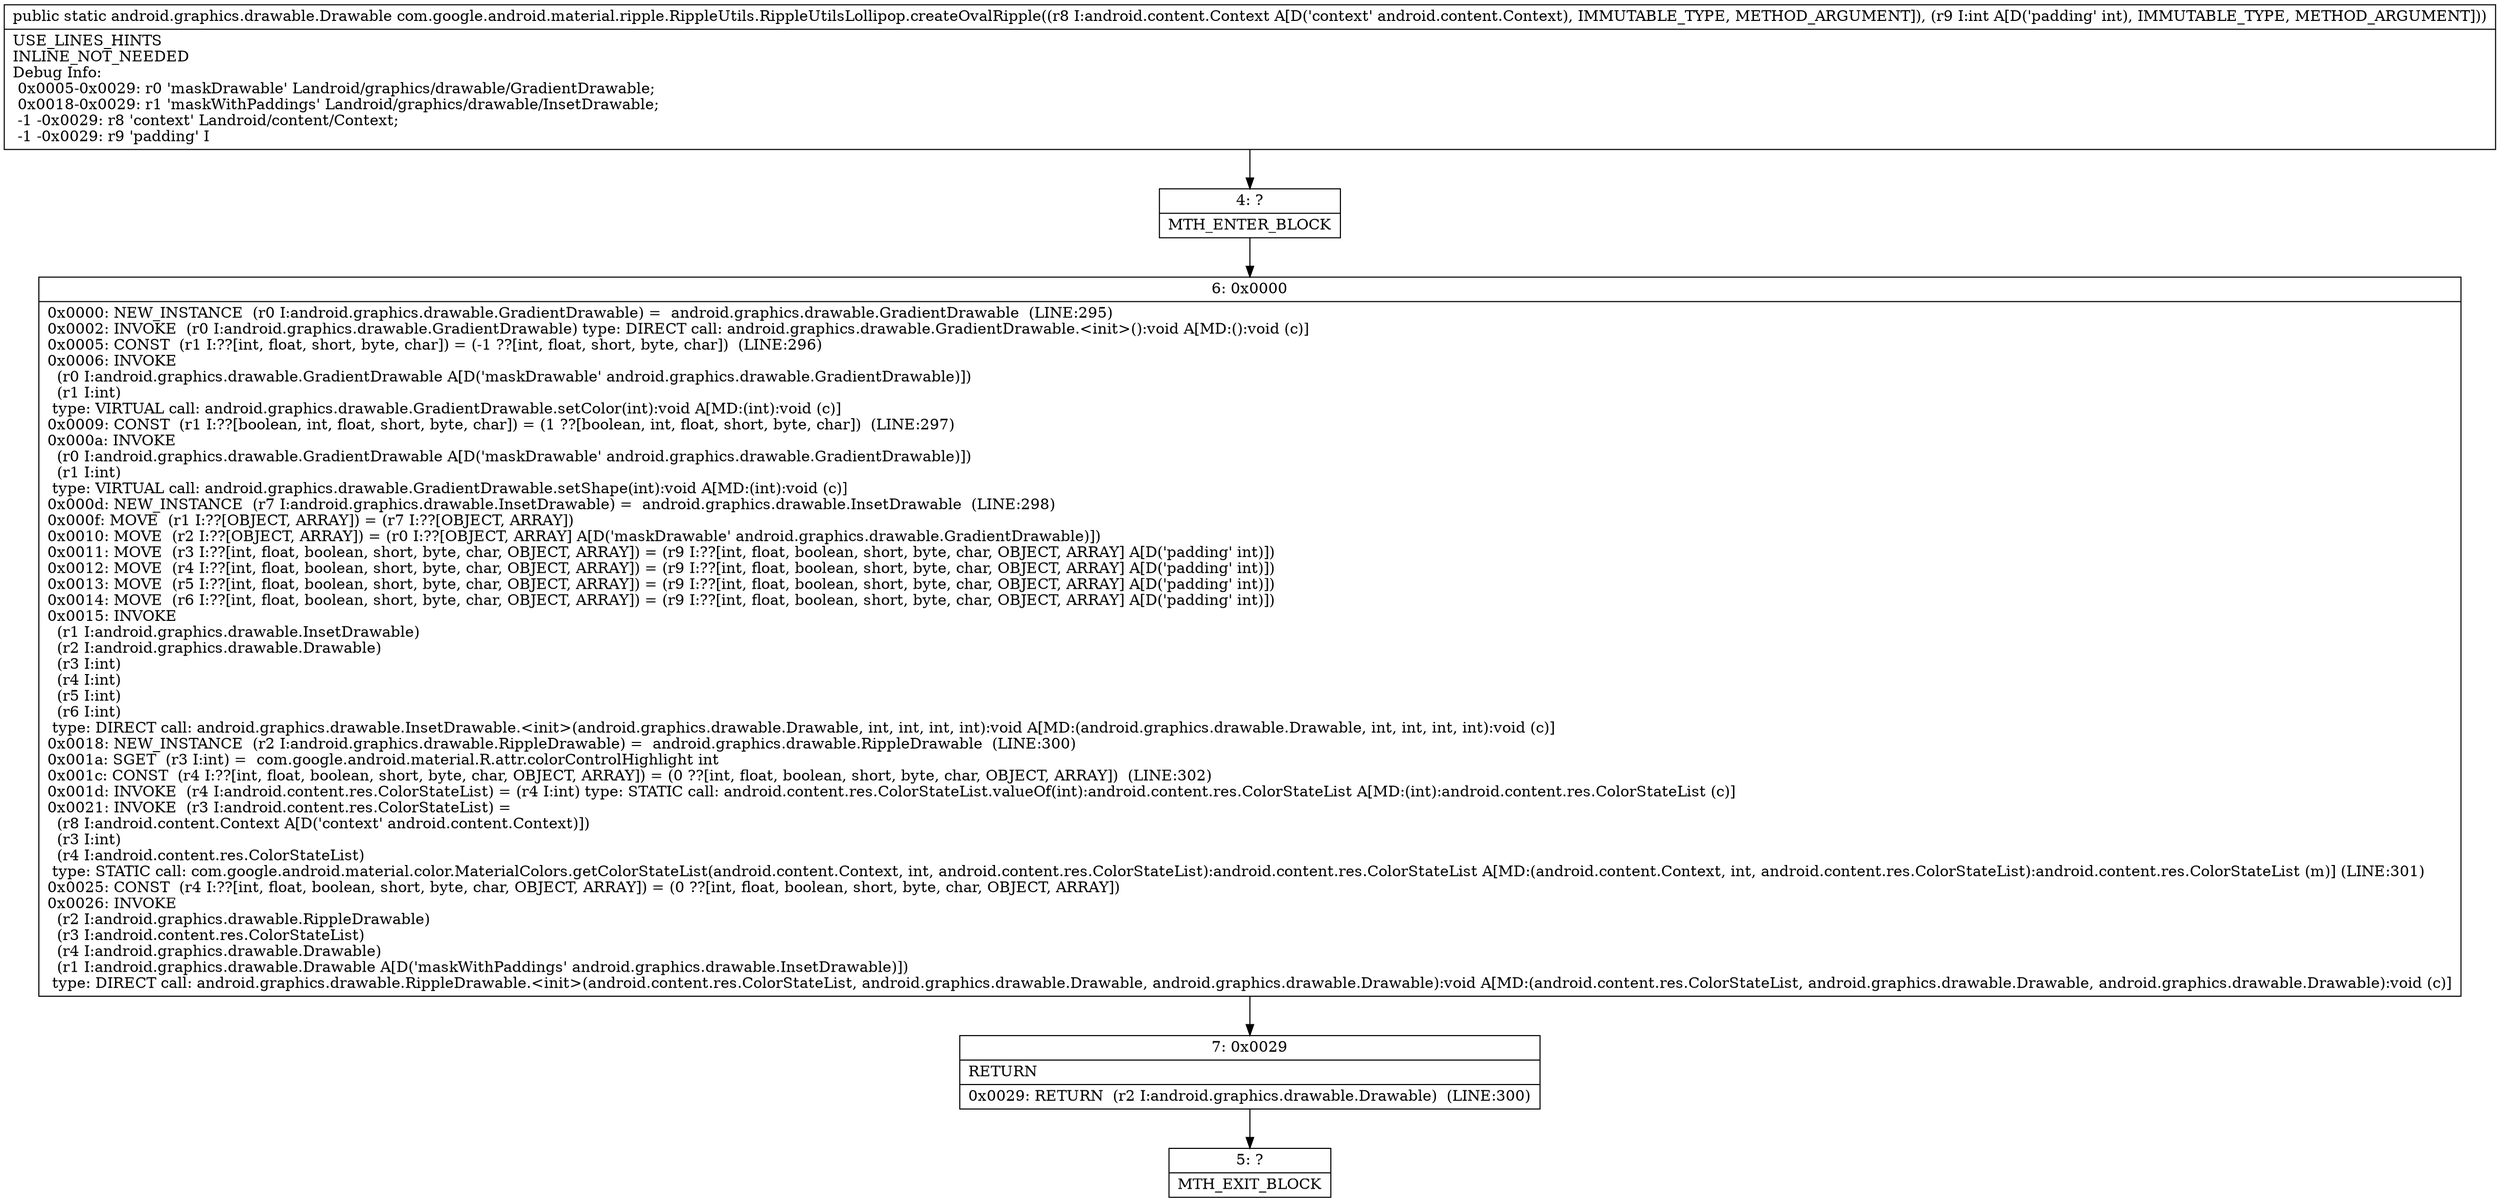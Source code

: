 digraph "CFG forcom.google.android.material.ripple.RippleUtils.RippleUtilsLollipop.createOvalRipple(Landroid\/content\/Context;I)Landroid\/graphics\/drawable\/Drawable;" {
Node_4 [shape=record,label="{4\:\ ?|MTH_ENTER_BLOCK\l}"];
Node_6 [shape=record,label="{6\:\ 0x0000|0x0000: NEW_INSTANCE  (r0 I:android.graphics.drawable.GradientDrawable) =  android.graphics.drawable.GradientDrawable  (LINE:295)\l0x0002: INVOKE  (r0 I:android.graphics.drawable.GradientDrawable) type: DIRECT call: android.graphics.drawable.GradientDrawable.\<init\>():void A[MD:():void (c)]\l0x0005: CONST  (r1 I:??[int, float, short, byte, char]) = (\-1 ??[int, float, short, byte, char])  (LINE:296)\l0x0006: INVOKE  \l  (r0 I:android.graphics.drawable.GradientDrawable A[D('maskDrawable' android.graphics.drawable.GradientDrawable)])\l  (r1 I:int)\l type: VIRTUAL call: android.graphics.drawable.GradientDrawable.setColor(int):void A[MD:(int):void (c)]\l0x0009: CONST  (r1 I:??[boolean, int, float, short, byte, char]) = (1 ??[boolean, int, float, short, byte, char])  (LINE:297)\l0x000a: INVOKE  \l  (r0 I:android.graphics.drawable.GradientDrawable A[D('maskDrawable' android.graphics.drawable.GradientDrawable)])\l  (r1 I:int)\l type: VIRTUAL call: android.graphics.drawable.GradientDrawable.setShape(int):void A[MD:(int):void (c)]\l0x000d: NEW_INSTANCE  (r7 I:android.graphics.drawable.InsetDrawable) =  android.graphics.drawable.InsetDrawable  (LINE:298)\l0x000f: MOVE  (r1 I:??[OBJECT, ARRAY]) = (r7 I:??[OBJECT, ARRAY]) \l0x0010: MOVE  (r2 I:??[OBJECT, ARRAY]) = (r0 I:??[OBJECT, ARRAY] A[D('maskDrawable' android.graphics.drawable.GradientDrawable)]) \l0x0011: MOVE  (r3 I:??[int, float, boolean, short, byte, char, OBJECT, ARRAY]) = (r9 I:??[int, float, boolean, short, byte, char, OBJECT, ARRAY] A[D('padding' int)]) \l0x0012: MOVE  (r4 I:??[int, float, boolean, short, byte, char, OBJECT, ARRAY]) = (r9 I:??[int, float, boolean, short, byte, char, OBJECT, ARRAY] A[D('padding' int)]) \l0x0013: MOVE  (r5 I:??[int, float, boolean, short, byte, char, OBJECT, ARRAY]) = (r9 I:??[int, float, boolean, short, byte, char, OBJECT, ARRAY] A[D('padding' int)]) \l0x0014: MOVE  (r6 I:??[int, float, boolean, short, byte, char, OBJECT, ARRAY]) = (r9 I:??[int, float, boolean, short, byte, char, OBJECT, ARRAY] A[D('padding' int)]) \l0x0015: INVOKE  \l  (r1 I:android.graphics.drawable.InsetDrawable)\l  (r2 I:android.graphics.drawable.Drawable)\l  (r3 I:int)\l  (r4 I:int)\l  (r5 I:int)\l  (r6 I:int)\l type: DIRECT call: android.graphics.drawable.InsetDrawable.\<init\>(android.graphics.drawable.Drawable, int, int, int, int):void A[MD:(android.graphics.drawable.Drawable, int, int, int, int):void (c)]\l0x0018: NEW_INSTANCE  (r2 I:android.graphics.drawable.RippleDrawable) =  android.graphics.drawable.RippleDrawable  (LINE:300)\l0x001a: SGET  (r3 I:int) =  com.google.android.material.R.attr.colorControlHighlight int \l0x001c: CONST  (r4 I:??[int, float, boolean, short, byte, char, OBJECT, ARRAY]) = (0 ??[int, float, boolean, short, byte, char, OBJECT, ARRAY])  (LINE:302)\l0x001d: INVOKE  (r4 I:android.content.res.ColorStateList) = (r4 I:int) type: STATIC call: android.content.res.ColorStateList.valueOf(int):android.content.res.ColorStateList A[MD:(int):android.content.res.ColorStateList (c)]\l0x0021: INVOKE  (r3 I:android.content.res.ColorStateList) = \l  (r8 I:android.content.Context A[D('context' android.content.Context)])\l  (r3 I:int)\l  (r4 I:android.content.res.ColorStateList)\l type: STATIC call: com.google.android.material.color.MaterialColors.getColorStateList(android.content.Context, int, android.content.res.ColorStateList):android.content.res.ColorStateList A[MD:(android.content.Context, int, android.content.res.ColorStateList):android.content.res.ColorStateList (m)] (LINE:301)\l0x0025: CONST  (r4 I:??[int, float, boolean, short, byte, char, OBJECT, ARRAY]) = (0 ??[int, float, boolean, short, byte, char, OBJECT, ARRAY]) \l0x0026: INVOKE  \l  (r2 I:android.graphics.drawable.RippleDrawable)\l  (r3 I:android.content.res.ColorStateList)\l  (r4 I:android.graphics.drawable.Drawable)\l  (r1 I:android.graphics.drawable.Drawable A[D('maskWithPaddings' android.graphics.drawable.InsetDrawable)])\l type: DIRECT call: android.graphics.drawable.RippleDrawable.\<init\>(android.content.res.ColorStateList, android.graphics.drawable.Drawable, android.graphics.drawable.Drawable):void A[MD:(android.content.res.ColorStateList, android.graphics.drawable.Drawable, android.graphics.drawable.Drawable):void (c)]\l}"];
Node_7 [shape=record,label="{7\:\ 0x0029|RETURN\l|0x0029: RETURN  (r2 I:android.graphics.drawable.Drawable)  (LINE:300)\l}"];
Node_5 [shape=record,label="{5\:\ ?|MTH_EXIT_BLOCK\l}"];
MethodNode[shape=record,label="{public static android.graphics.drawable.Drawable com.google.android.material.ripple.RippleUtils.RippleUtilsLollipop.createOvalRipple((r8 I:android.content.Context A[D('context' android.content.Context), IMMUTABLE_TYPE, METHOD_ARGUMENT]), (r9 I:int A[D('padding' int), IMMUTABLE_TYPE, METHOD_ARGUMENT]))  | USE_LINES_HINTS\lINLINE_NOT_NEEDED\lDebug Info:\l  0x0005\-0x0029: r0 'maskDrawable' Landroid\/graphics\/drawable\/GradientDrawable;\l  0x0018\-0x0029: r1 'maskWithPaddings' Landroid\/graphics\/drawable\/InsetDrawable;\l  \-1 \-0x0029: r8 'context' Landroid\/content\/Context;\l  \-1 \-0x0029: r9 'padding' I\l}"];
MethodNode -> Node_4;Node_4 -> Node_6;
Node_6 -> Node_7;
Node_7 -> Node_5;
}

